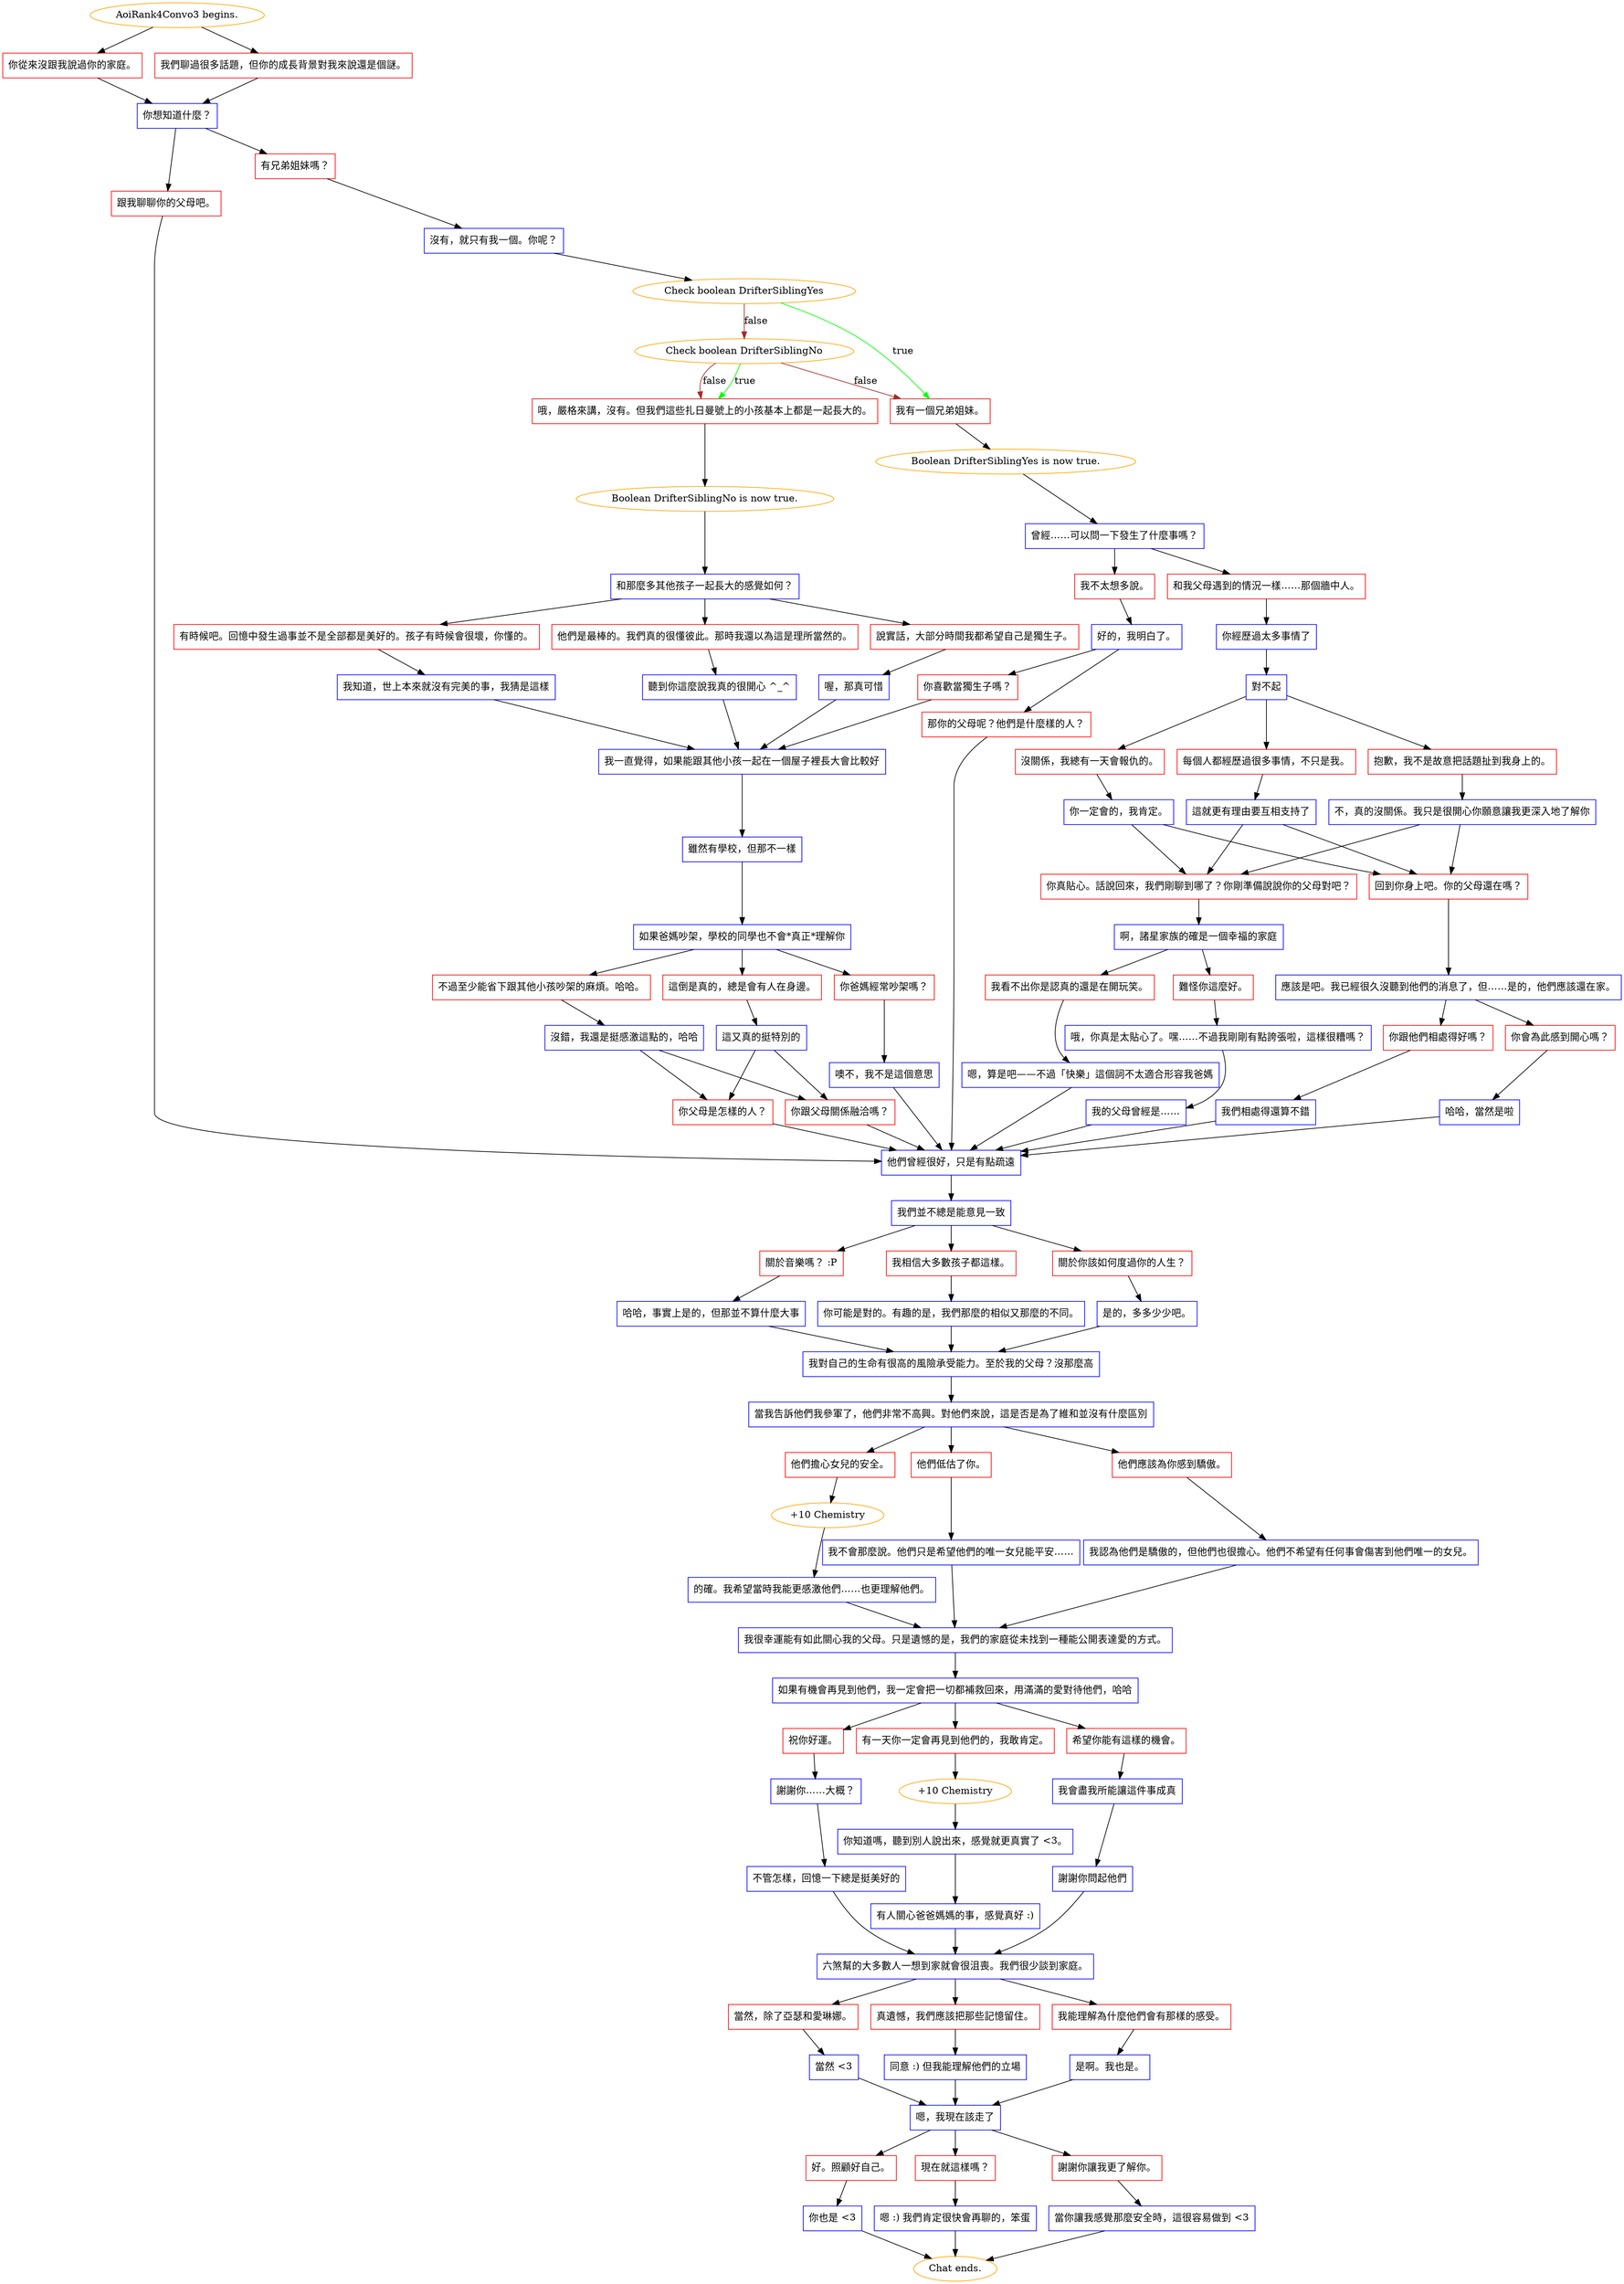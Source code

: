 digraph {
	"AoiRank4Convo3 begins." [color=orange];
		"AoiRank4Convo3 begins." -> j1482069116;
		"AoiRank4Convo3 begins." -> j1687350182;
	j1482069116 [label="你從來沒跟我說過你的家庭。",shape=box,color=red];
		j1482069116 -> j4089053306;
	j1687350182 [label="我們聊過很多話題，但你的成長背景對我來說還是個謎。",shape=box,color=red];
		j1687350182 -> j4089053306;
	j4089053306 [label="你想知道什麼？",shape=box,color=blue];
		j4089053306 -> j897438840;
		j4089053306 -> j1254275736;
	j897438840 [label="跟我聊聊你的父母吧。",shape=box,color=red];
		j897438840 -> j3386024840;
	j1254275736 [label="有兄弟姐妹嗎？",shape=box,color=red];
		j1254275736 -> j1696600031;
	j3386024840 [label="他們曾經很好，只是有點疏遠",shape=box,color=blue];
		j3386024840 -> j3642617139;
	j1696600031 [label="沒有，就只有我一個。你呢？",shape=box,color=blue];
		j1696600031 -> j1687579898;
	j3642617139 [label="我們並不總是能意見一致",shape=box,color=blue];
		j3642617139 -> j4090677089;
		j3642617139 -> j168945346;
		j3642617139 -> j286707648;
	j1687579898 [label="Check boolean DrifterSiblingYes",color=orange];
		j1687579898 -> j2605699835 [label=true,color=green];
		j1687579898 -> j2219238961 [label=false,color=brown];
	j4090677089 [label="關於音樂嗎？ :P",shape=box,color=red];
		j4090677089 -> j729093997;
	j168945346 [label="我相信大多數孩子都這樣。",shape=box,color=red];
		j168945346 -> j3827128788;
	j286707648 [label="關於你該如何度過你的人生？",shape=box,color=red];
		j286707648 -> j1221140434;
	j2605699835 [label="我有一個兄弟姐妹。",shape=box,color=red];
		j2605699835 -> j1910062750;
	j2219238961 [label="Check boolean DrifterSiblingNo",color=orange];
		j2219238961 -> j228347091 [label=true,color=green];
		j2219238961 -> j2605699835 [label=false,color=brown];
		j2219238961 -> j228347091 [label=false,color=brown];
	j729093997 [label="哈哈，事實上是的，但那並不算什麼大事",shape=box,color=blue];
		j729093997 -> j2258662434;
	j3827128788 [label="你可能是對的。有趣的是，我們那麼的相似又那麼的不同。",shape=box,color=blue];
		j3827128788 -> j2258662434;
	j1221140434 [label="是的，多多少少吧。",shape=box,color=blue];
		j1221140434 -> j2258662434;
	j1910062750 [label="Boolean DrifterSiblingYes is now true.",color=orange];
		j1910062750 -> j1297915003;
	j228347091 [label="哦，嚴格來講，沒有。但我們這些扎日曼號上的小孩基本上都是一起長大的。",shape=box,color=red];
		j228347091 -> j2504085318;
	j2258662434 [label="我對自己的生命有很高的風險承受能力。至於我的父母？沒那麼高",shape=box,color=blue];
		j2258662434 -> j787687592;
	j1297915003 [label="曾經……可以問一下發生了什麼事嗎？",shape=box,color=blue];
		j1297915003 -> j341331532;
		j1297915003 -> j2909323450;
	j2504085318 [label="Boolean DrifterSiblingNo is now true.",color=orange];
		j2504085318 -> j352391981;
	j787687592 [label="當我告訴他們我參軍了，他們非常不高興。對他們來說，這是否是為了維和並沒有什麼區別",shape=box,color=blue];
		j787687592 -> j3917361473;
		j787687592 -> j2264991553;
		j787687592 -> j576346678;
	j341331532 [label="和我父母遇到的情況一樣……那個牆中人。",shape=box,color=red];
		j341331532 -> j3133416664;
	j2909323450 [label="我不太想多說。",shape=box,color=red];
		j2909323450 -> j1132221159;
	j352391981 [label="和那麼多其他孩子一起長大的感覺如何？",shape=box,color=blue];
		j352391981 -> j2564854884;
		j352391981 -> j1196723325;
		j352391981 -> j1422941414;
	j3917361473 [label="他們擔心女兒的安全。",shape=box,color=red];
		j3917361473 -> j3131065911;
	j2264991553 [label="他們低估了你。",shape=box,color=red];
		j2264991553 -> j3288521167;
	j576346678 [label="他們應該為你感到驕傲。",shape=box,color=red];
		j576346678 -> j3941466533;
	j3133416664 [label="你經歷過太多事情了",shape=box,color=blue];
		j3133416664 -> j3246047452;
	j1132221159 [label="好的，我明白了。",shape=box,color=blue];
		j1132221159 -> j3686886415;
		j1132221159 -> j809899627;
	j2564854884 [label="有時候吧。回憶中發生過事並不是全部都是美好的。孩子有時候會很壞，你懂的。",shape=box,color=red];
		j2564854884 -> j2298810326;
	j1196723325 [label="他們是最棒的。我們真的很懂彼此。那時我還以為這是理所當然的。",shape=box,color=red];
		j1196723325 -> j2516186518;
	j1422941414 [label="說實話，大部分時間我都希望自己是獨生子。",shape=box,color=red];
		j1422941414 -> j547790197;
	j3131065911 [label="+10 Chemistry",color=orange];
		j3131065911 -> j2506381767;
	j3288521167 [label="我不會那麼說。他們只是希望他們的唯一女兒能平安……",shape=box,color=blue];
		j3288521167 -> j3886905610;
	j3941466533 [label="我認為他們是驕傲的，但他們也很擔心。他們不希望有任何事會傷害到他們唯一的女兒。",shape=box,color=blue];
		j3941466533 -> j3886905610;
	j3246047452 [label="對不起",shape=box,color=blue];
		j3246047452 -> j1425755917;
		j3246047452 -> j3967260456;
		j3246047452 -> j902834296;
	j3686886415 [label="你喜歡當獨生子嗎？",shape=box,color=red];
		j3686886415 -> j1387546023;
	j809899627 [label="那你的父母呢？他們是什麼樣的人？",shape=box,color=red];
		j809899627 -> j3386024840;
	j2298810326 [label="我知道，世上本來就沒有完美的事，我猜是這樣",shape=box,color=blue];
		j2298810326 -> j1387546023;
	j2516186518 [label="聽到你這麼說我真的很開心 ^_^",shape=box,color=blue];
		j2516186518 -> j1387546023;
	j547790197 [label="喔，那真可惜",shape=box,color=blue];
		j547790197 -> j1387546023;
	j2506381767 [label="的確。我希望當時我能更感激他們……也更理解他們。",shape=box,color=blue];
		j2506381767 -> j3886905610;
	j3886905610 [label="我很幸運能有如此關心我的父母。只是遺憾的是，我們的家庭從未找到一種能公開表達愛的方式。",shape=box,color=blue];
		j3886905610 -> j2813796026;
	j1425755917 [label="抱歉，我不是故意把話題扯到我身上的。",shape=box,color=red];
		j1425755917 -> j1485856535;
	j3967260456 [label="沒關係，我總有一天會報仇的。",shape=box,color=red];
		j3967260456 -> j1183279282;
	j902834296 [label="每個人都經歷過很多事情，不只是我。",shape=box,color=red];
		j902834296 -> j3219535296;
	j1387546023 [label="我一直覺得，如果能跟其他小孩一起在一個屋子裡長大會比較好",shape=box,color=blue];
		j1387546023 -> j770804917;
	j2813796026 [label="如果有機會再見到他們，我一定會把一切都補救回來，用滿滿的愛對待他們，哈哈",shape=box,color=blue];
		j2813796026 -> j1534144630;
		j2813796026 -> j2529384686;
		j2813796026 -> j3370565740;
	j1485856535 [label="不，真的沒關係。我只是很開心你願意讓我更深入地了解你",shape=box,color=blue];
		j1485856535 -> j2224616188;
		j1485856535 -> j2240838121;
	j1183279282 [label="你一定會的，我肯定。",shape=box,color=blue];
		j1183279282 -> j2224616188;
		j1183279282 -> j2240838121;
	j3219535296 [label="這就更有理由要互相支持了",shape=box,color=blue];
		j3219535296 -> j2224616188;
		j3219535296 -> j2240838121;
	j770804917 [label="雖然有學校，但那不一樣",shape=box,color=blue];
		j770804917 -> j3260962661;
	j1534144630 [label="祝你好運。",shape=box,color=red];
		j1534144630 -> j726634613;
	j2529384686 [label="有一天你一定會再見到他們的，我敢肯定。",shape=box,color=red];
		j2529384686 -> j2256676207;
	j3370565740 [label="希望你能有這樣的機會。",shape=box,color=red];
		j3370565740 -> j1450784260;
	j2224616188 [label="回到你身上吧。你的父母還在嗎？",shape=box,color=red];
		j2224616188 -> j3125728959;
	j2240838121 [label="你真貼心。話說回來，我們剛聊到哪了？你剛準備說說你的父母對吧？",shape=box,color=red];
		j2240838121 -> j3104013216;
	j3260962661 [label="如果爸媽吵架，學校的同學也不會*真正*理解你",shape=box,color=blue];
		j3260962661 -> j3555740586;
		j3260962661 -> j3578397032;
		j3260962661 -> j3182678707;
	j726634613 [label="謝謝你……大概？",shape=box,color=blue];
		j726634613 -> j3262607772;
	j2256676207 [label="+10 Chemistry",color=orange];
		j2256676207 -> j518512655;
	j1450784260 [label="我會盡我所能讓這件事成真",shape=box,color=blue];
		j1450784260 -> j2703269860;
	j3125728959 [label="應該是吧。我已經很久沒聽到他們的消息了，但……是的，他們應該還在家。",shape=box,color=blue];
		j3125728959 -> j3218123989;
		j3125728959 -> j103304964;
	j3104013216 [label="啊，諸星家族的確是一個幸福的家庭",shape=box,color=blue];
		j3104013216 -> j3485409015;
		j3104013216 -> j827481915;
	j3555740586 [label="不過至少能省下跟其他小孩吵架的麻煩。哈哈。",shape=box,color=red];
		j3555740586 -> j4231838234;
	j3578397032 [label="你爸媽經常吵架嗎？",shape=box,color=red];
		j3578397032 -> j4009369306;
	j3182678707 [label="這倒是真的，總是會有人在身邊。",shape=box,color=red];
		j3182678707 -> j3805135573;
	j3262607772 [label="不管怎樣，回憶一下總是挺美好的",shape=box,color=blue];
		j3262607772 -> j4073818387;
	j518512655 [label="你知道嗎，聽到別人說出來，感覺就更真實了 <3。",shape=box,color=blue];
		j518512655 -> j882449977;
	j2703269860 [label="謝謝你問起他們",shape=box,color=blue];
		j2703269860 -> j4073818387;
	j3218123989 [label="你會為此感到開心嗎？",shape=box,color=red];
		j3218123989 -> j931144004;
	j103304964 [label="你跟他們相處得好嗎？",shape=box,color=red];
		j103304964 -> j4187080374;
	j3485409015 [label="我看不出你是認真的還是在開玩笑。",shape=box,color=red];
		j3485409015 -> j3090773549;
	j827481915 [label="難怪你這麼好。",shape=box,color=red];
		j827481915 -> j1746898964;
	j4231838234 [label="沒錯，我還是挺感激這點的，哈哈",shape=box,color=blue];
		j4231838234 -> j1963415287;
		j4231838234 -> j667655229;
	j4009369306 [label="噢不，我不是這個意思",shape=box,color=blue];
		j4009369306 -> j3386024840;
	j3805135573 [label="這又真的挺特別的",shape=box,color=blue];
		j3805135573 -> j667655229;
		j3805135573 -> j1963415287;
	j4073818387 [label="六煞幫的大多數人一想到家就會很沮喪。我們很少談到家庭。",shape=box,color=blue];
		j4073818387 -> j4188699815;
		j4073818387 -> j656008402;
		j4073818387 -> j3891143215;
	j882449977 [label="有人關心爸爸媽媽的事，感覺真好 :)",shape=box,color=blue];
		j882449977 -> j4073818387;
	j931144004 [label="哈哈，當然是啦",shape=box,color=blue];
		j931144004 -> j3386024840;
	j4187080374 [label="我們相處得還算不錯",shape=box,color=blue];
		j4187080374 -> j3386024840;
	j3090773549 [label="嗯，算是吧——不過「快樂」這個詞不太適合形容我爸媽",shape=box,color=blue];
		j3090773549 -> j3386024840;
	j1746898964 [label="哦，你真是太貼心了。嘿……不過我剛剛有點誇張啦，這樣很糟嗎？",shape=box,color=blue];
		j1746898964 -> j9485976;
	j1963415287 [label="你跟父母關係融洽嗎？",shape=box,color=red];
		j1963415287 -> j3386024840;
	j667655229 [label="你父母是怎樣的人？",shape=box,color=red];
		j667655229 -> j3386024840;
	j4188699815 [label="當然，除了亞瑟和愛琳娜。",shape=box,color=red];
		j4188699815 -> j4090904125;
	j656008402 [label="真遺憾，我們應該把那些記憶留住。",shape=box,color=red];
		j656008402 -> j2284479140;
	j3891143215 [label="我能理解為什麼他們會有那樣的感受。",shape=box,color=red];
		j3891143215 -> j2103257180;
	j9485976 [label="我的父母曾經是……",shape=box,color=blue];
		j9485976 -> j3386024840;
	j4090904125 [label="當然 <3",shape=box,color=blue];
		j4090904125 -> j579618650;
	j2284479140 [label="同意 :) 但我能理解他們的立場",shape=box,color=blue];
		j2284479140 -> j579618650;
	j2103257180 [label="是啊。我也是。",shape=box,color=blue];
		j2103257180 -> j579618650;
	j579618650 [label="嗯，我現在該走了",shape=box,color=blue];
		j579618650 -> j4116779237;
		j579618650 -> j1596102161;
		j579618650 -> j1197896911;
	j4116779237 [label="好。照顧好自己。",shape=box,color=red];
		j4116779237 -> j1101672869;
	j1596102161 [label="現在就這樣嗎？",shape=box,color=red];
		j1596102161 -> j1337664889;
	j1197896911 [label="謝謝你讓我更了解你。",shape=box,color=red];
		j1197896911 -> j2406252133;
	j1101672869 [label="你也是 <3",shape=box,color=blue];
		j1101672869 -> "Chat ends.";
	j1337664889 [label="嗯 :) 我們肯定很快會再聊的，笨蛋",shape=box,color=blue];
		j1337664889 -> "Chat ends.";
	j2406252133 [label="當你讓我感覺那麼安全時，這很容易做到 <3",shape=box,color=blue];
		j2406252133 -> "Chat ends.";
	"Chat ends." [color=orange];
}